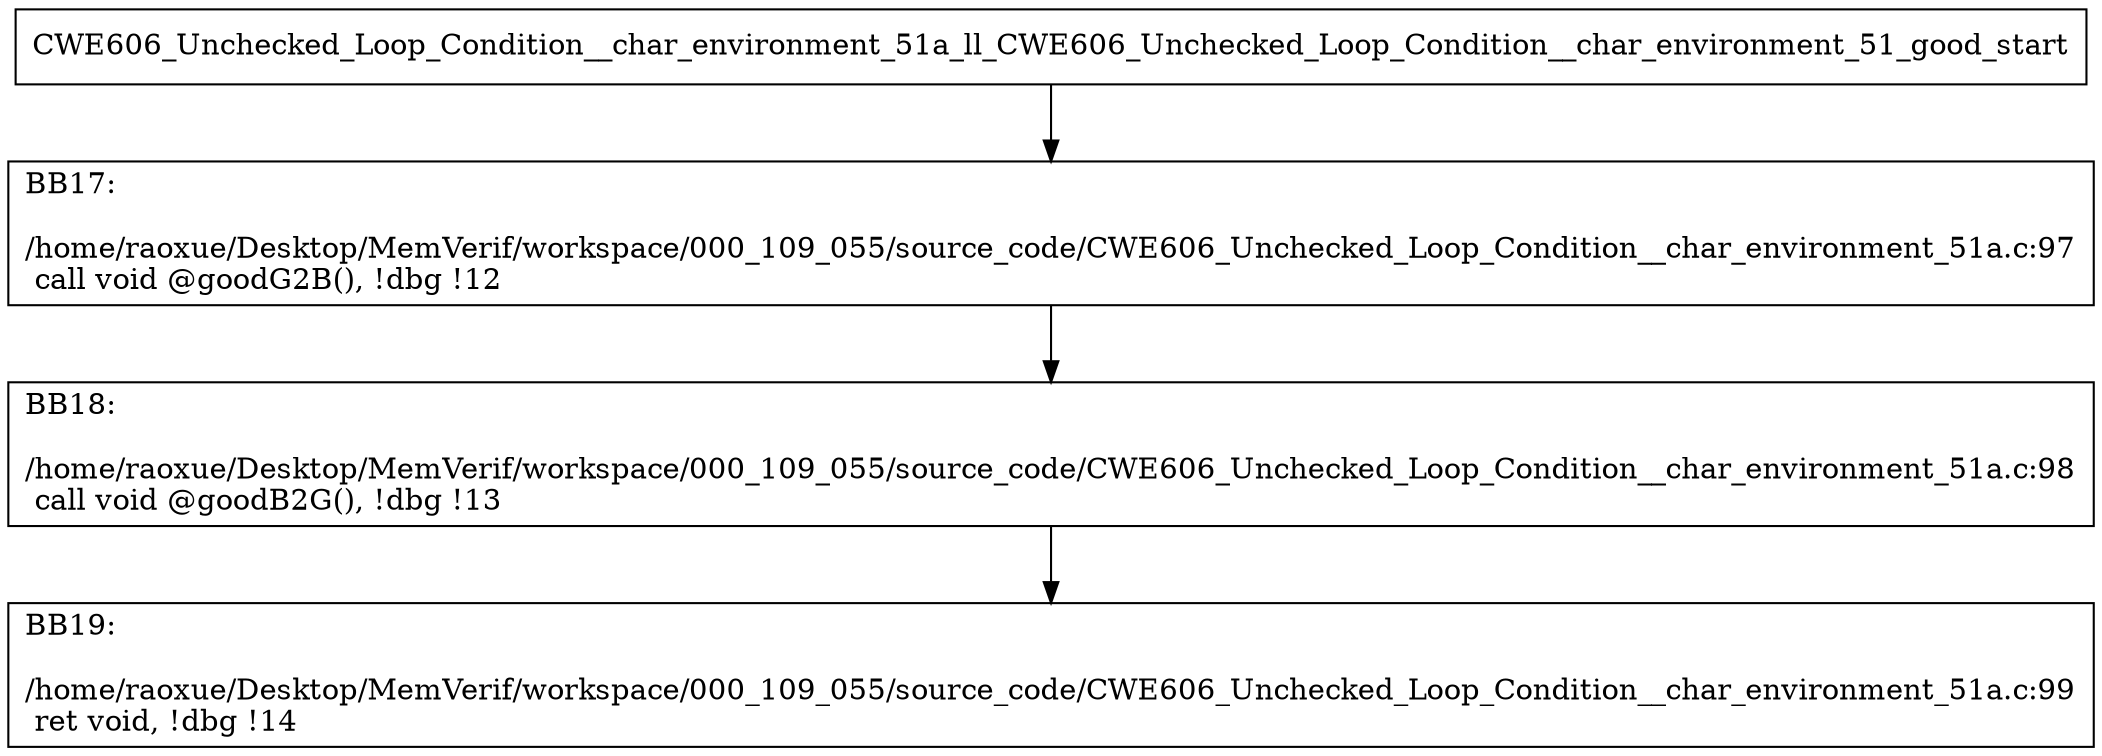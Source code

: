 digraph "CFG for'CWE606_Unchecked_Loop_Condition__char_environment_51a_ll_CWE606_Unchecked_Loop_Condition__char_environment_51_good' function" {
	BBCWE606_Unchecked_Loop_Condition__char_environment_51a_ll_CWE606_Unchecked_Loop_Condition__char_environment_51_good_start[shape=record,label="{CWE606_Unchecked_Loop_Condition__char_environment_51a_ll_CWE606_Unchecked_Loop_Condition__char_environment_51_good_start}"];
	BBCWE606_Unchecked_Loop_Condition__char_environment_51a_ll_CWE606_Unchecked_Loop_Condition__char_environment_51_good_start-> CWE606_Unchecked_Loop_Condition__char_environment_51a_ll_CWE606_Unchecked_Loop_Condition__char_environment_51_goodBB17;
	CWE606_Unchecked_Loop_Condition__char_environment_51a_ll_CWE606_Unchecked_Loop_Condition__char_environment_51_goodBB17 [shape=record, label="{BB17:\l\l/home/raoxue/Desktop/MemVerif/workspace/000_109_055/source_code/CWE606_Unchecked_Loop_Condition__char_environment_51a.c:97\l
  call void @goodG2B(), !dbg !12\l
}"];
	CWE606_Unchecked_Loop_Condition__char_environment_51a_ll_CWE606_Unchecked_Loop_Condition__char_environment_51_goodBB17-> CWE606_Unchecked_Loop_Condition__char_environment_51a_ll_CWE606_Unchecked_Loop_Condition__char_environment_51_goodBB18;
	CWE606_Unchecked_Loop_Condition__char_environment_51a_ll_CWE606_Unchecked_Loop_Condition__char_environment_51_goodBB18 [shape=record, label="{BB18:\l\l/home/raoxue/Desktop/MemVerif/workspace/000_109_055/source_code/CWE606_Unchecked_Loop_Condition__char_environment_51a.c:98\l
  call void @goodB2G(), !dbg !13\l
}"];
	CWE606_Unchecked_Loop_Condition__char_environment_51a_ll_CWE606_Unchecked_Loop_Condition__char_environment_51_goodBB18-> CWE606_Unchecked_Loop_Condition__char_environment_51a_ll_CWE606_Unchecked_Loop_Condition__char_environment_51_goodBB19;
	CWE606_Unchecked_Loop_Condition__char_environment_51a_ll_CWE606_Unchecked_Loop_Condition__char_environment_51_goodBB19 [shape=record, label="{BB19:\l\l/home/raoxue/Desktop/MemVerif/workspace/000_109_055/source_code/CWE606_Unchecked_Loop_Condition__char_environment_51a.c:99\l
  ret void, !dbg !14\l
}"];
}

